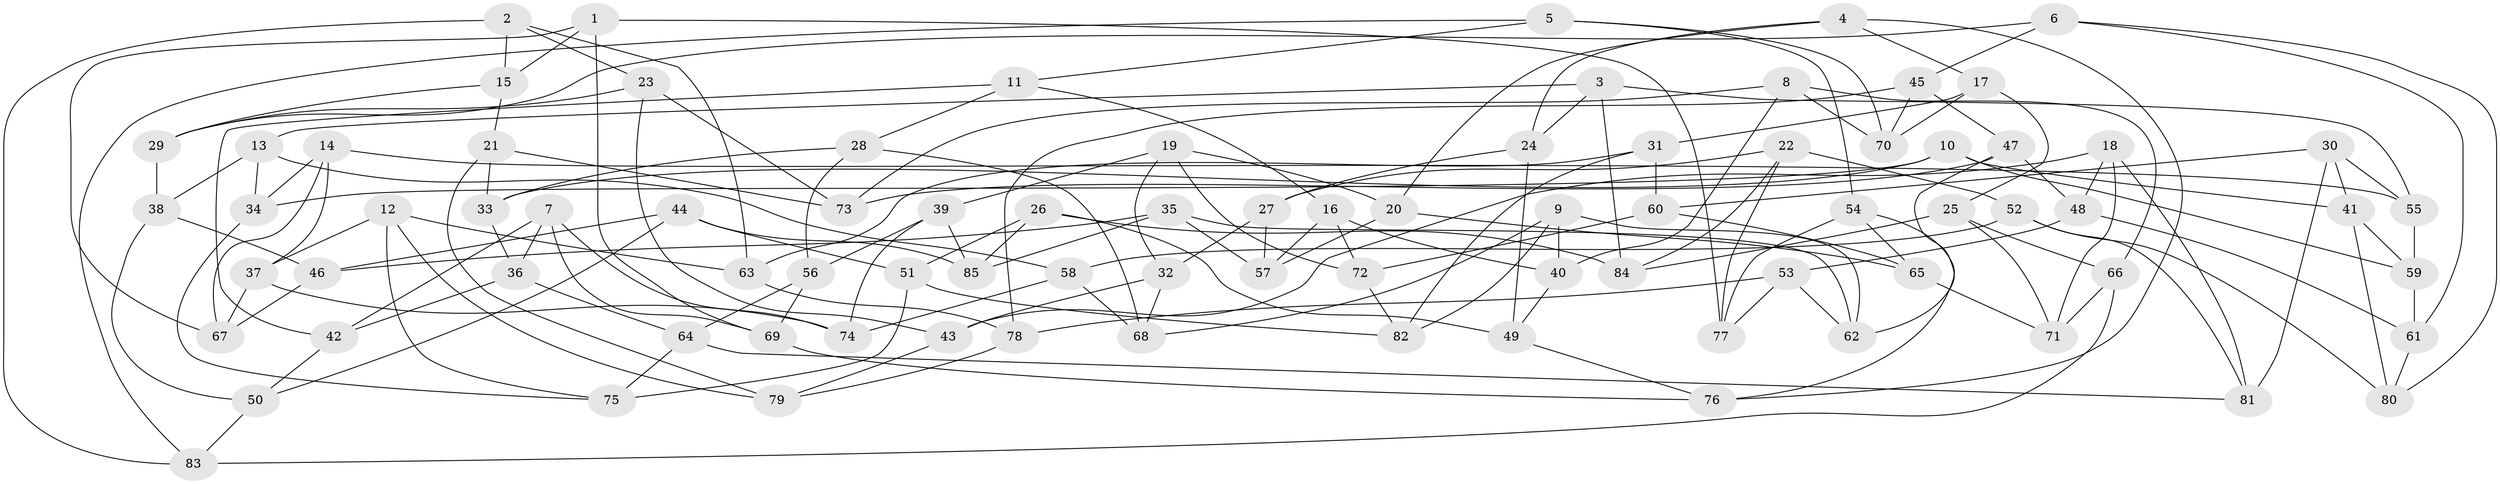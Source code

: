 // Generated by graph-tools (version 1.1) at 2025/38/03/09/25 02:38:09]
// undirected, 85 vertices, 170 edges
graph export_dot {
graph [start="1"]
  node [color=gray90,style=filled];
  1;
  2;
  3;
  4;
  5;
  6;
  7;
  8;
  9;
  10;
  11;
  12;
  13;
  14;
  15;
  16;
  17;
  18;
  19;
  20;
  21;
  22;
  23;
  24;
  25;
  26;
  27;
  28;
  29;
  30;
  31;
  32;
  33;
  34;
  35;
  36;
  37;
  38;
  39;
  40;
  41;
  42;
  43;
  44;
  45;
  46;
  47;
  48;
  49;
  50;
  51;
  52;
  53;
  54;
  55;
  56;
  57;
  58;
  59;
  60;
  61;
  62;
  63;
  64;
  65;
  66;
  67;
  68;
  69;
  70;
  71;
  72;
  73;
  74;
  75;
  76;
  77;
  78;
  79;
  80;
  81;
  82;
  83;
  84;
  85;
  1 -- 67;
  1 -- 77;
  1 -- 15;
  1 -- 69;
  2 -- 63;
  2 -- 23;
  2 -- 15;
  2 -- 83;
  3 -- 24;
  3 -- 55;
  3 -- 13;
  3 -- 84;
  4 -- 20;
  4 -- 17;
  4 -- 76;
  4 -- 24;
  5 -- 11;
  5 -- 83;
  5 -- 54;
  5 -- 70;
  6 -- 61;
  6 -- 45;
  6 -- 29;
  6 -- 80;
  7 -- 42;
  7 -- 36;
  7 -- 74;
  7 -- 69;
  8 -- 70;
  8 -- 73;
  8 -- 66;
  8 -- 40;
  9 -- 62;
  9 -- 40;
  9 -- 68;
  9 -- 82;
  10 -- 41;
  10 -- 59;
  10 -- 33;
  10 -- 34;
  11 -- 42;
  11 -- 28;
  11 -- 16;
  12 -- 37;
  12 -- 63;
  12 -- 75;
  12 -- 79;
  13 -- 34;
  13 -- 38;
  13 -- 58;
  14 -- 67;
  14 -- 37;
  14 -- 34;
  14 -- 55;
  15 -- 21;
  15 -- 29;
  16 -- 72;
  16 -- 40;
  16 -- 57;
  17 -- 25;
  17 -- 31;
  17 -- 70;
  18 -- 71;
  18 -- 48;
  18 -- 43;
  18 -- 81;
  19 -- 20;
  19 -- 72;
  19 -- 39;
  19 -- 32;
  20 -- 65;
  20 -- 57;
  21 -- 79;
  21 -- 33;
  21 -- 73;
  22 -- 52;
  22 -- 77;
  22 -- 84;
  22 -- 27;
  23 -- 73;
  23 -- 43;
  23 -- 29;
  24 -- 27;
  24 -- 49;
  25 -- 66;
  25 -- 71;
  25 -- 84;
  26 -- 85;
  26 -- 49;
  26 -- 51;
  26 -- 84;
  27 -- 57;
  27 -- 32;
  28 -- 56;
  28 -- 68;
  28 -- 33;
  29 -- 38;
  30 -- 81;
  30 -- 60;
  30 -- 55;
  30 -- 41;
  31 -- 82;
  31 -- 60;
  31 -- 63;
  32 -- 68;
  32 -- 43;
  33 -- 36;
  34 -- 75;
  35 -- 62;
  35 -- 85;
  35 -- 46;
  35 -- 57;
  36 -- 64;
  36 -- 42;
  37 -- 67;
  37 -- 74;
  38 -- 50;
  38 -- 46;
  39 -- 56;
  39 -- 85;
  39 -- 74;
  40 -- 49;
  41 -- 59;
  41 -- 80;
  42 -- 50;
  43 -- 79;
  44 -- 50;
  44 -- 51;
  44 -- 46;
  44 -- 85;
  45 -- 78;
  45 -- 47;
  45 -- 70;
  46 -- 67;
  47 -- 73;
  47 -- 48;
  47 -- 62;
  48 -- 61;
  48 -- 53;
  49 -- 76;
  50 -- 83;
  51 -- 82;
  51 -- 75;
  52 -- 80;
  52 -- 81;
  52 -- 58;
  53 -- 77;
  53 -- 62;
  53 -- 78;
  54 -- 76;
  54 -- 65;
  54 -- 77;
  55 -- 59;
  56 -- 69;
  56 -- 64;
  58 -- 74;
  58 -- 68;
  59 -- 61;
  60 -- 72;
  60 -- 65;
  61 -- 80;
  63 -- 78;
  64 -- 75;
  64 -- 81;
  65 -- 71;
  66 -- 83;
  66 -- 71;
  69 -- 76;
  72 -- 82;
  78 -- 79;
}
